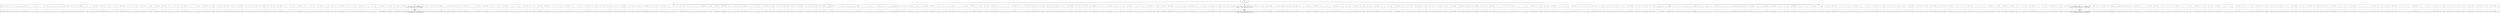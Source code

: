 digraph {
    graph [rankdir=TB
          ,bgcolor=transparent];
    node [shape=box
         ,fillcolor=white
         ,style=filled];
    0 [label=<O <BR/> neq(v<SUB>291</SUB>, v<SUB>292</SUB>)>];
    1 [label=<C <BR/> mkng(C Var [Zero], v<SUB>86</SUB>, [C Sub [v<SUB>268</SUB> v<SUB>81</SUB>]], v<SUB>294</SUB>), mkng(C Var [v<SUB>179</SUB>], v<SUB>112</SUB>, C Sub [v<SUB>287</SUB> v<SUB>276</SUB>] : C Sub [C Succ [v<SUB>299</SUB>] v<SUB>295</SUB>] : v<SUB>294</SUB>, v<SUB>114</SUB>), non_ground_member(C Term [Clause C Term [Parent v<SUB>81</SUB> : [v<SUB>86</SUB>]] : v<SUB>128</SUB>], C Term [Clause C Term [Father C Var [v<SUB>180</SUB>] : [C Var [v<SUB>181</SUB>]]] : C Term [Parent C Var [v<SUB>182</SUB>] : [C Var [v<SUB>183</SUB>]]] : [C Term [Male [C Var [v<SUB>184</SUB>]]]]] : C Term [Clause C Term [Mother C Var [v<SUB>185</SUB>] : [C Var [v<SUB>186</SUB>]]] : C Term [Parent C Var [v<SUB>187</SUB>] : [C Var [v<SUB>188</SUB>]]] : [C Term [Female [C Var [v<SUB>189</SUB>]]]]] : C Term [Clause [C Term [Parent C Term [A []] : [C Term [B []]]]]] : [C Term [Clause [C Term [Male [C Term [A []]]]]]]), solve(C Term [Clause C Term [Father C Var [v<SUB>190</SUB>] : [C Var [v<SUB>191</SUB>]]] : C Term [Parent C Var [v<SUB>192</SUB>] : [C Var [v<SUB>193</SUB>]]] : [C Term [Male [C Var [v<SUB>194</SUB>]]]]] : C Term [Clause C Term [Mother C Var [v<SUB>195</SUB>] : [C Var [v<SUB>196</SUB>]]] : C Term [Parent C Var [v<SUB>197</SUB>] : [C Var [v<SUB>198</SUB>]]] : [C Term [Female [C Var [v<SUB>199</SUB>]]]]] : C Term [Clause [C Term [Parent C Term [A []] : [C Term [B []]]]]] : [C Term [Clause [C Term [Male [C Term [A []]]]]]], v<SUB>128</SUB>), non_ground_member(C Term [Clause C Term [Male [v<SUB>112</SUB>]] : v<SUB>133</SUB>], C Term [Clause C Term [Father C Var [v<SUB>200</SUB>] : [C Var [v<SUB>201</SUB>]]] : C Term [Parent C Var [v<SUB>202</SUB>] : [C Var [v<SUB>203</SUB>]]] : [C Term [Male [C Var [v<SUB>204</SUB>]]]]] : C Term [Clause C Term [Mother C Var [v<SUB>205</SUB>] : [C Var [v<SUB>206</SUB>]]] : C Term [Parent C Var [v<SUB>207</SUB>] : [C Var [v<SUB>208</SUB>]]] : [C Term [Female [C Var [v<SUB>209</SUB>]]]]] : C Term [Clause [C Term [Parent C Term [A []] : [C Term [B []]]]]] : [C Term [Clause [C Term [Male [C Term [A []]]]]]]), solve(C Term [Clause C Term [Father C Var [v<SUB>210</SUB>] : [C Var [v<SUB>211</SUB>]]] : C Term [Parent C Var [v<SUB>212</SUB>] : [C Var [v<SUB>213</SUB>]]] : [C Term [Male [C Var [v<SUB>214</SUB>]]]]] : C Term [Clause C Term [Mother C Var [v<SUB>215</SUB>] : [C Var [v<SUB>216</SUB>]]] : C Term [Parent C Var [v<SUB>217</SUB>] : [C Var [v<SUB>218</SUB>]]] : [C Term [Female [C Var [v<SUB>219</SUB>]]]]] : C Term [Clause [C Term [Parent C Term [A []] : [C Term [B []]]]]] : [C Term [Clause [C Term [Male [C Term [A []]]]]]], v<SUB>133</SUB>) <BR/>  [ v<SUB>291</SUB> &rarr; Zero, v<SUB>292</SUB> &rarr; C Succ [v<SUB>299</SUB>] ] >];
    2 [label=<C <BR/> mkng(C Var [C Succ [v<SUB>300</SUB>]], v<SUB>86</SUB>, [C Sub [v<SUB>268</SUB> v<SUB>81</SUB>]], v<SUB>294</SUB>), mkng(C Var [v<SUB>179</SUB>], v<SUB>112</SUB>, C Sub [v<SUB>287</SUB> v<SUB>276</SUB>] : C Sub [Zero v<SUB>295</SUB>] : v<SUB>294</SUB>, v<SUB>114</SUB>), non_ground_member(C Term [Clause C Term [Parent v<SUB>81</SUB> : [v<SUB>86</SUB>]] : v<SUB>128</SUB>], C Term [Clause C Term [Father C Var [v<SUB>180</SUB>] : [C Var [v<SUB>181</SUB>]]] : C Term [Parent C Var [v<SUB>182</SUB>] : [C Var [v<SUB>183</SUB>]]] : [C Term [Male [C Var [v<SUB>184</SUB>]]]]] : C Term [Clause C Term [Mother C Var [v<SUB>185</SUB>] : [C Var [v<SUB>186</SUB>]]] : C Term [Parent C Var [v<SUB>187</SUB>] : [C Var [v<SUB>188</SUB>]]] : [C Term [Female [C Var [v<SUB>189</SUB>]]]]] : C Term [Clause [C Term [Parent C Term [A []] : [C Term [B []]]]]] : [C Term [Clause [C Term [Male [C Term [A []]]]]]]), solve(C Term [Clause C Term [Father C Var [v<SUB>190</SUB>] : [C Var [v<SUB>191</SUB>]]] : C Term [Parent C Var [v<SUB>192</SUB>] : [C Var [v<SUB>193</SUB>]]] : [C Term [Male [C Var [v<SUB>194</SUB>]]]]] : C Term [Clause C Term [Mother C Var [v<SUB>195</SUB>] : [C Var [v<SUB>196</SUB>]]] : C Term [Parent C Var [v<SUB>197</SUB>] : [C Var [v<SUB>198</SUB>]]] : [C Term [Female [C Var [v<SUB>199</SUB>]]]]] : C Term [Clause [C Term [Parent C Term [A []] : [C Term [B []]]]]] : [C Term [Clause [C Term [Male [C Term [A []]]]]]], v<SUB>128</SUB>), non_ground_member(C Term [Clause C Term [Male [v<SUB>112</SUB>]] : v<SUB>133</SUB>], C Term [Clause C Term [Father C Var [v<SUB>200</SUB>] : [C Var [v<SUB>201</SUB>]]] : C Term [Parent C Var [v<SUB>202</SUB>] : [C Var [v<SUB>203</SUB>]]] : [C Term [Male [C Var [v<SUB>204</SUB>]]]]] : C Term [Clause C Term [Mother C Var [v<SUB>205</SUB>] : [C Var [v<SUB>206</SUB>]]] : C Term [Parent C Var [v<SUB>207</SUB>] : [C Var [v<SUB>208</SUB>]]] : [C Term [Female [C Var [v<SUB>209</SUB>]]]]] : C Term [Clause [C Term [Parent C Term [A []] : [C Term [B []]]]]] : [C Term [Clause [C Term [Male [C Term [A []]]]]]]), solve(C Term [Clause C Term [Father C Var [v<SUB>210</SUB>] : [C Var [v<SUB>211</SUB>]]] : C Term [Parent C Var [v<SUB>212</SUB>] : [C Var [v<SUB>213</SUB>]]] : [C Term [Male [C Var [v<SUB>214</SUB>]]]]] : C Term [Clause C Term [Mother C Var [v<SUB>215</SUB>] : [C Var [v<SUB>216</SUB>]]] : C Term [Parent C Var [v<SUB>217</SUB>] : [C Var [v<SUB>218</SUB>]]] : [C Term [Female [C Var [v<SUB>219</SUB>]]]]] : C Term [Clause [C Term [Parent C Term [A []] : [C Term [B []]]]]] : [C Term [Clause [C Term [Male [C Term [A []]]]]]], v<SUB>133</SUB>) <BR/>  [ v<SUB>291</SUB> &rarr; C Succ [v<SUB>300</SUB>], v<SUB>292</SUB> &rarr; Zero ] >];
    3 [label=<C <BR/> neq(v<SUB>301</SUB>, v<SUB>302</SUB>), mkng(C Var [C Succ [v<SUB>301</SUB>]], v<SUB>86</SUB>, [C Sub [v<SUB>268</SUB> v<SUB>81</SUB>]], v<SUB>294</SUB>), mkng(C Var [v<SUB>179</SUB>], v<SUB>112</SUB>, C Sub [v<SUB>287</SUB> v<SUB>276</SUB>] : C Sub [C Succ [v<SUB>302</SUB>] v<SUB>295</SUB>] : v<SUB>294</SUB>, v<SUB>114</SUB>), non_ground_member(C Term [Clause C Term [Parent v<SUB>81</SUB> : [v<SUB>86</SUB>]] : v<SUB>128</SUB>], C Term [Clause C Term [Father C Var [v<SUB>180</SUB>] : [C Var [v<SUB>181</SUB>]]] : C Term [Parent C Var [v<SUB>182</SUB>] : [C Var [v<SUB>183</SUB>]]] : [C Term [Male [C Var [v<SUB>184</SUB>]]]]] : C Term [Clause C Term [Mother C Var [v<SUB>185</SUB>] : [C Var [v<SUB>186</SUB>]]] : C Term [Parent C Var [v<SUB>187</SUB>] : [C Var [v<SUB>188</SUB>]]] : [C Term [Female [C Var [v<SUB>189</SUB>]]]]] : C Term [Clause [C Term [Parent C Term [A []] : [C Term [B []]]]]] : [C Term [Clause [C Term [Male [C Term [A []]]]]]]), solve(C Term [Clause C Term [Father C Var [v<SUB>190</SUB>] : [C Var [v<SUB>191</SUB>]]] : C Term [Parent C Var [v<SUB>192</SUB>] : [C Var [v<SUB>193</SUB>]]] : [C Term [Male [C Var [v<SUB>194</SUB>]]]]] : C Term [Clause C Term [Mother C Var [v<SUB>195</SUB>] : [C Var [v<SUB>196</SUB>]]] : C Term [Parent C Var [v<SUB>197</SUB>] : [C Var [v<SUB>198</SUB>]]] : [C Term [Female [C Var [v<SUB>199</SUB>]]]]] : C Term [Clause [C Term [Parent C Term [A []] : [C Term [B []]]]]] : [C Term [Clause [C Term [Male [C Term [A []]]]]]], v<SUB>128</SUB>), non_ground_member(C Term [Clause C Term [Male [v<SUB>112</SUB>]] : v<SUB>133</SUB>], C Term [Clause C Term [Father C Var [v<SUB>200</SUB>] : [C Var [v<SUB>201</SUB>]]] : C Term [Parent C Var [v<SUB>202</SUB>] : [C Var [v<SUB>203</SUB>]]] : [C Term [Male [C Var [v<SUB>204</SUB>]]]]] : C Term [Clause C Term [Mother C Var [v<SUB>205</SUB>] : [C Var [v<SUB>206</SUB>]]] : C Term [Parent C Var [v<SUB>207</SUB>] : [C Var [v<SUB>208</SUB>]]] : [C Term [Female [C Var [v<SUB>209</SUB>]]]]] : C Term [Clause [C Term [Parent C Term [A []] : [C Term [B []]]]]] : [C Term [Clause [C Term [Male [C Term [A []]]]]]]), solve(C Term [Clause C Term [Father C Var [v<SUB>210</SUB>] : [C Var [v<SUB>211</SUB>]]] : C Term [Parent C Var [v<SUB>212</SUB>] : [C Var [v<SUB>213</SUB>]]] : [C Term [Male [C Var [v<SUB>214</SUB>]]]]] : C Term [Clause C Term [Mother C Var [v<SUB>215</SUB>] : [C Var [v<SUB>216</SUB>]]] : C Term [Parent C Var [v<SUB>217</SUB>] : [C Var [v<SUB>218</SUB>]]] : [C Term [Female [C Var [v<SUB>219</SUB>]]]]] : C Term [Clause [C Term [Parent C Term [A []] : [C Term [B []]]]]] : [C Term [Clause [C Term [Male [C Term [A []]]]]]], v<SUB>133</SUB>) <BR/>  [ v<SUB>291</SUB> &rarr; C Succ [v<SUB>301</SUB>], v<SUB>292</SUB> &rarr; C Succ [v<SUB>302</SUB>] ] >];
    4 [label=<Leaf <BR/> mkng(C Var [Zero], v<SUB>86</SUB>, [C Sub [v<SUB>268</SUB> v<SUB>81</SUB>]], v<SUB>294</SUB>), mkng(C Var [v<SUB>179</SUB>], v<SUB>112</SUB>, C Sub [v<SUB>287</SUB> v<SUB>276</SUB>] : C Sub [C Succ [v<SUB>299</SUB>] v<SUB>295</SUB>] : v<SUB>294</SUB>, v<SUB>114</SUB>), non_ground_member(C Term [Clause C Term [Parent v<SUB>81</SUB> : [v<SUB>86</SUB>]] : v<SUB>128</SUB>], C Term [Clause C Term [Father C Var [v<SUB>180</SUB>] : [C Var [v<SUB>181</SUB>]]] : C Term [Parent C Var [v<SUB>182</SUB>] : [C Var [v<SUB>183</SUB>]]] : [C Term [Male [C Var [v<SUB>184</SUB>]]]]] : C Term [Clause C Term [Mother C Var [v<SUB>185</SUB>] : [C Var [v<SUB>186</SUB>]]] : C Term [Parent C Var [v<SUB>187</SUB>] : [C Var [v<SUB>188</SUB>]]] : [C Term [Female [C Var [v<SUB>189</SUB>]]]]] : C Term [Clause [C Term [Parent C Term [A []] : [C Term [B []]]]]] : [C Term [Clause [C Term [Male [C Term [A []]]]]]]), solve(C Term [Clause C Term [Father C Var [v<SUB>190</SUB>] : [C Var [v<SUB>191</SUB>]]] : C Term [Parent C Var [v<SUB>192</SUB>] : [C Var [v<SUB>193</SUB>]]] : [C Term [Male [C Var [v<SUB>194</SUB>]]]]] : C Term [Clause C Term [Mother C Var [v<SUB>195</SUB>] : [C Var [v<SUB>196</SUB>]]] : C Term [Parent C Var [v<SUB>197</SUB>] : [C Var [v<SUB>198</SUB>]]] : [C Term [Female [C Var [v<SUB>199</SUB>]]]]] : C Term [Clause [C Term [Parent C Term [A []] : [C Term [B []]]]]] : [C Term [Clause [C Term [Male [C Term [A []]]]]]], v<SUB>128</SUB>), non_ground_member(C Term [Clause C Term [Male [v<SUB>112</SUB>]] : v<SUB>133</SUB>], C Term [Clause C Term [Father C Var [v<SUB>200</SUB>] : [C Var [v<SUB>201</SUB>]]] : C Term [Parent C Var [v<SUB>202</SUB>] : [C Var [v<SUB>203</SUB>]]] : [C Term [Male [C Var [v<SUB>204</SUB>]]]]] : C Term [Clause C Term [Mother C Var [v<SUB>205</SUB>] : [C Var [v<SUB>206</SUB>]]] : C Term [Parent C Var [v<SUB>207</SUB>] : [C Var [v<SUB>208</SUB>]]] : [C Term [Female [C Var [v<SUB>209</SUB>]]]]] : C Term [Clause [C Term [Parent C Term [A []] : [C Term [B []]]]]] : [C Term [Clause [C Term [Male [C Term [A []]]]]]]), solve(C Term [Clause C Term [Father C Var [v<SUB>210</SUB>] : [C Var [v<SUB>211</SUB>]]] : C Term [Parent C Var [v<SUB>212</SUB>] : [C Var [v<SUB>213</SUB>]]] : [C Term [Male [C Var [v<SUB>214</SUB>]]]]] : C Term [Clause C Term [Mother C Var [v<SUB>215</SUB>] : [C Var [v<SUB>216</SUB>]]] : C Term [Parent C Var [v<SUB>217</SUB>] : [C Var [v<SUB>218</SUB>]]] : [C Term [Female [C Var [v<SUB>219</SUB>]]]]] : C Term [Clause [C Term [Parent C Term [A []] : [C Term [B []]]]]] : [C Term [Clause [C Term [Male [C Term [A []]]]]]], v<SUB>133</SUB>) <BR/>  [ v<SUB>291</SUB> &rarr; Zero, v<SUB>292</SUB> &rarr; C Succ [v<SUB>299</SUB>] ] >];
    5 [label=<Leaf <BR/> mkng(C Var [C Succ [v<SUB>300</SUB>]], v<SUB>86</SUB>, [C Sub [v<SUB>268</SUB> v<SUB>81</SUB>]], v<SUB>294</SUB>), mkng(C Var [v<SUB>179</SUB>], v<SUB>112</SUB>, C Sub [v<SUB>287</SUB> v<SUB>276</SUB>] : C Sub [Zero v<SUB>295</SUB>] : v<SUB>294</SUB>, v<SUB>114</SUB>), non_ground_member(C Term [Clause C Term [Parent v<SUB>81</SUB> : [v<SUB>86</SUB>]] : v<SUB>128</SUB>], C Term [Clause C Term [Father C Var [v<SUB>180</SUB>] : [C Var [v<SUB>181</SUB>]]] : C Term [Parent C Var [v<SUB>182</SUB>] : [C Var [v<SUB>183</SUB>]]] : [C Term [Male [C Var [v<SUB>184</SUB>]]]]] : C Term [Clause C Term [Mother C Var [v<SUB>185</SUB>] : [C Var [v<SUB>186</SUB>]]] : C Term [Parent C Var [v<SUB>187</SUB>] : [C Var [v<SUB>188</SUB>]]] : [C Term [Female [C Var [v<SUB>189</SUB>]]]]] : C Term [Clause [C Term [Parent C Term [A []] : [C Term [B []]]]]] : [C Term [Clause [C Term [Male [C Term [A []]]]]]]), solve(C Term [Clause C Term [Father C Var [v<SUB>190</SUB>] : [C Var [v<SUB>191</SUB>]]] : C Term [Parent C Var [v<SUB>192</SUB>] : [C Var [v<SUB>193</SUB>]]] : [C Term [Male [C Var [v<SUB>194</SUB>]]]]] : C Term [Clause C Term [Mother C Var [v<SUB>195</SUB>] : [C Var [v<SUB>196</SUB>]]] : C Term [Parent C Var [v<SUB>197</SUB>] : [C Var [v<SUB>198</SUB>]]] : [C Term [Female [C Var [v<SUB>199</SUB>]]]]] : C Term [Clause [C Term [Parent C Term [A []] : [C Term [B []]]]]] : [C Term [Clause [C Term [Male [C Term [A []]]]]]], v<SUB>128</SUB>), non_ground_member(C Term [Clause C Term [Male [v<SUB>112</SUB>]] : v<SUB>133</SUB>], C Term [Clause C Term [Father C Var [v<SUB>200</SUB>] : [C Var [v<SUB>201</SUB>]]] : C Term [Parent C Var [v<SUB>202</SUB>] : [C Var [v<SUB>203</SUB>]]] : [C Term [Male [C Var [v<SUB>204</SUB>]]]]] : C Term [Clause C Term [Mother C Var [v<SUB>205</SUB>] : [C Var [v<SUB>206</SUB>]]] : C Term [Parent C Var [v<SUB>207</SUB>] : [C Var [v<SUB>208</SUB>]]] : [C Term [Female [C Var [v<SUB>209</SUB>]]]]] : C Term [Clause [C Term [Parent C Term [A []] : [C Term [B []]]]]] : [C Term [Clause [C Term [Male [C Term [A []]]]]]]), solve(C Term [Clause C Term [Father C Var [v<SUB>210</SUB>] : [C Var [v<SUB>211</SUB>]]] : C Term [Parent C Var [v<SUB>212</SUB>] : [C Var [v<SUB>213</SUB>]]] : [C Term [Male [C Var [v<SUB>214</SUB>]]]]] : C Term [Clause C Term [Mother C Var [v<SUB>215</SUB>] : [C Var [v<SUB>216</SUB>]]] : C Term [Parent C Var [v<SUB>217</SUB>] : [C Var [v<SUB>218</SUB>]]] : [C Term [Female [C Var [v<SUB>219</SUB>]]]]] : C Term [Clause [C Term [Parent C Term [A []] : [C Term [B []]]]]] : [C Term [Clause [C Term [Male [C Term [A []]]]]]], v<SUB>133</SUB>) <BR/>  [ v<SUB>291</SUB> &rarr; C Succ [v<SUB>300</SUB>], v<SUB>292</SUB> &rarr; Zero ] >];
    6 [label=<Leaf <BR/> neq(v<SUB>301</SUB>, v<SUB>302</SUB>), mkng(C Var [C Succ [v<SUB>301</SUB>]], v<SUB>86</SUB>, [C Sub [v<SUB>268</SUB> v<SUB>81</SUB>]], v<SUB>294</SUB>), mkng(C Var [v<SUB>179</SUB>], v<SUB>112</SUB>, C Sub [v<SUB>287</SUB> v<SUB>276</SUB>] : C Sub [C Succ [v<SUB>302</SUB>] v<SUB>295</SUB>] : v<SUB>294</SUB>, v<SUB>114</SUB>), non_ground_member(C Term [Clause C Term [Parent v<SUB>81</SUB> : [v<SUB>86</SUB>]] : v<SUB>128</SUB>], C Term [Clause C Term [Father C Var [v<SUB>180</SUB>] : [C Var [v<SUB>181</SUB>]]] : C Term [Parent C Var [v<SUB>182</SUB>] : [C Var [v<SUB>183</SUB>]]] : [C Term [Male [C Var [v<SUB>184</SUB>]]]]] : C Term [Clause C Term [Mother C Var [v<SUB>185</SUB>] : [C Var [v<SUB>186</SUB>]]] : C Term [Parent C Var [v<SUB>187</SUB>] : [C Var [v<SUB>188</SUB>]]] : [C Term [Female [C Var [v<SUB>189</SUB>]]]]] : C Term [Clause [C Term [Parent C Term [A []] : [C Term [B []]]]]] : [C Term [Clause [C Term [Male [C Term [A []]]]]]]), solve(C Term [Clause C Term [Father C Var [v<SUB>190</SUB>] : [C Var [v<SUB>191</SUB>]]] : C Term [Parent C Var [v<SUB>192</SUB>] : [C Var [v<SUB>193</SUB>]]] : [C Term [Male [C Var [v<SUB>194</SUB>]]]]] : C Term [Clause C Term [Mother C Var [v<SUB>195</SUB>] : [C Var [v<SUB>196</SUB>]]] : C Term [Parent C Var [v<SUB>197</SUB>] : [C Var [v<SUB>198</SUB>]]] : [C Term [Female [C Var [v<SUB>199</SUB>]]]]] : C Term [Clause [C Term [Parent C Term [A []] : [C Term [B []]]]]] : [C Term [Clause [C Term [Male [C Term [A []]]]]]], v<SUB>128</SUB>), non_ground_member(C Term [Clause C Term [Male [v<SUB>112</SUB>]] : v<SUB>133</SUB>], C Term [Clause C Term [Father C Var [v<SUB>200</SUB>] : [C Var [v<SUB>201</SUB>]]] : C Term [Parent C Var [v<SUB>202</SUB>] : [C Var [v<SUB>203</SUB>]]] : [C Term [Male [C Var [v<SUB>204</SUB>]]]]] : C Term [Clause C Term [Mother C Var [v<SUB>205</SUB>] : [C Var [v<SUB>206</SUB>]]] : C Term [Parent C Var [v<SUB>207</SUB>] : [C Var [v<SUB>208</SUB>]]] : [C Term [Female [C Var [v<SUB>209</SUB>]]]]] : C Term [Clause [C Term [Parent C Term [A []] : [C Term [B []]]]]] : [C Term [Clause [C Term [Male [C Term [A []]]]]]]), solve(C Term [Clause C Term [Father C Var [v<SUB>210</SUB>] : [C Var [v<SUB>211</SUB>]]] : C Term [Parent C Var [v<SUB>212</SUB>] : [C Var [v<SUB>213</SUB>]]] : [C Term [Male [C Var [v<SUB>214</SUB>]]]]] : C Term [Clause C Term [Mother C Var [v<SUB>215</SUB>] : [C Var [v<SUB>216</SUB>]]] : C Term [Parent C Var [v<SUB>217</SUB>] : [C Var [v<SUB>218</SUB>]]] : [C Term [Female [C Var [v<SUB>219</SUB>]]]]] : C Term [Clause [C Term [Parent C Term [A []] : [C Term [B []]]]]] : [C Term [Clause [C Term [Male [C Term [A []]]]]]], v<SUB>133</SUB>) <BR/>  [ v<SUB>291</SUB> &rarr; C Succ [v<SUB>301</SUB>], v<SUB>292</SUB> &rarr; C Succ [v<SUB>302</SUB>] ] >];
    0 -> 1 [label=""];
    0 -> 2 [label=""];
    0 -> 3 [label=""];
    1 -> 4 [label=""];
    2 -> 5 [label=""];
    3 -> 6 [label=""];
}